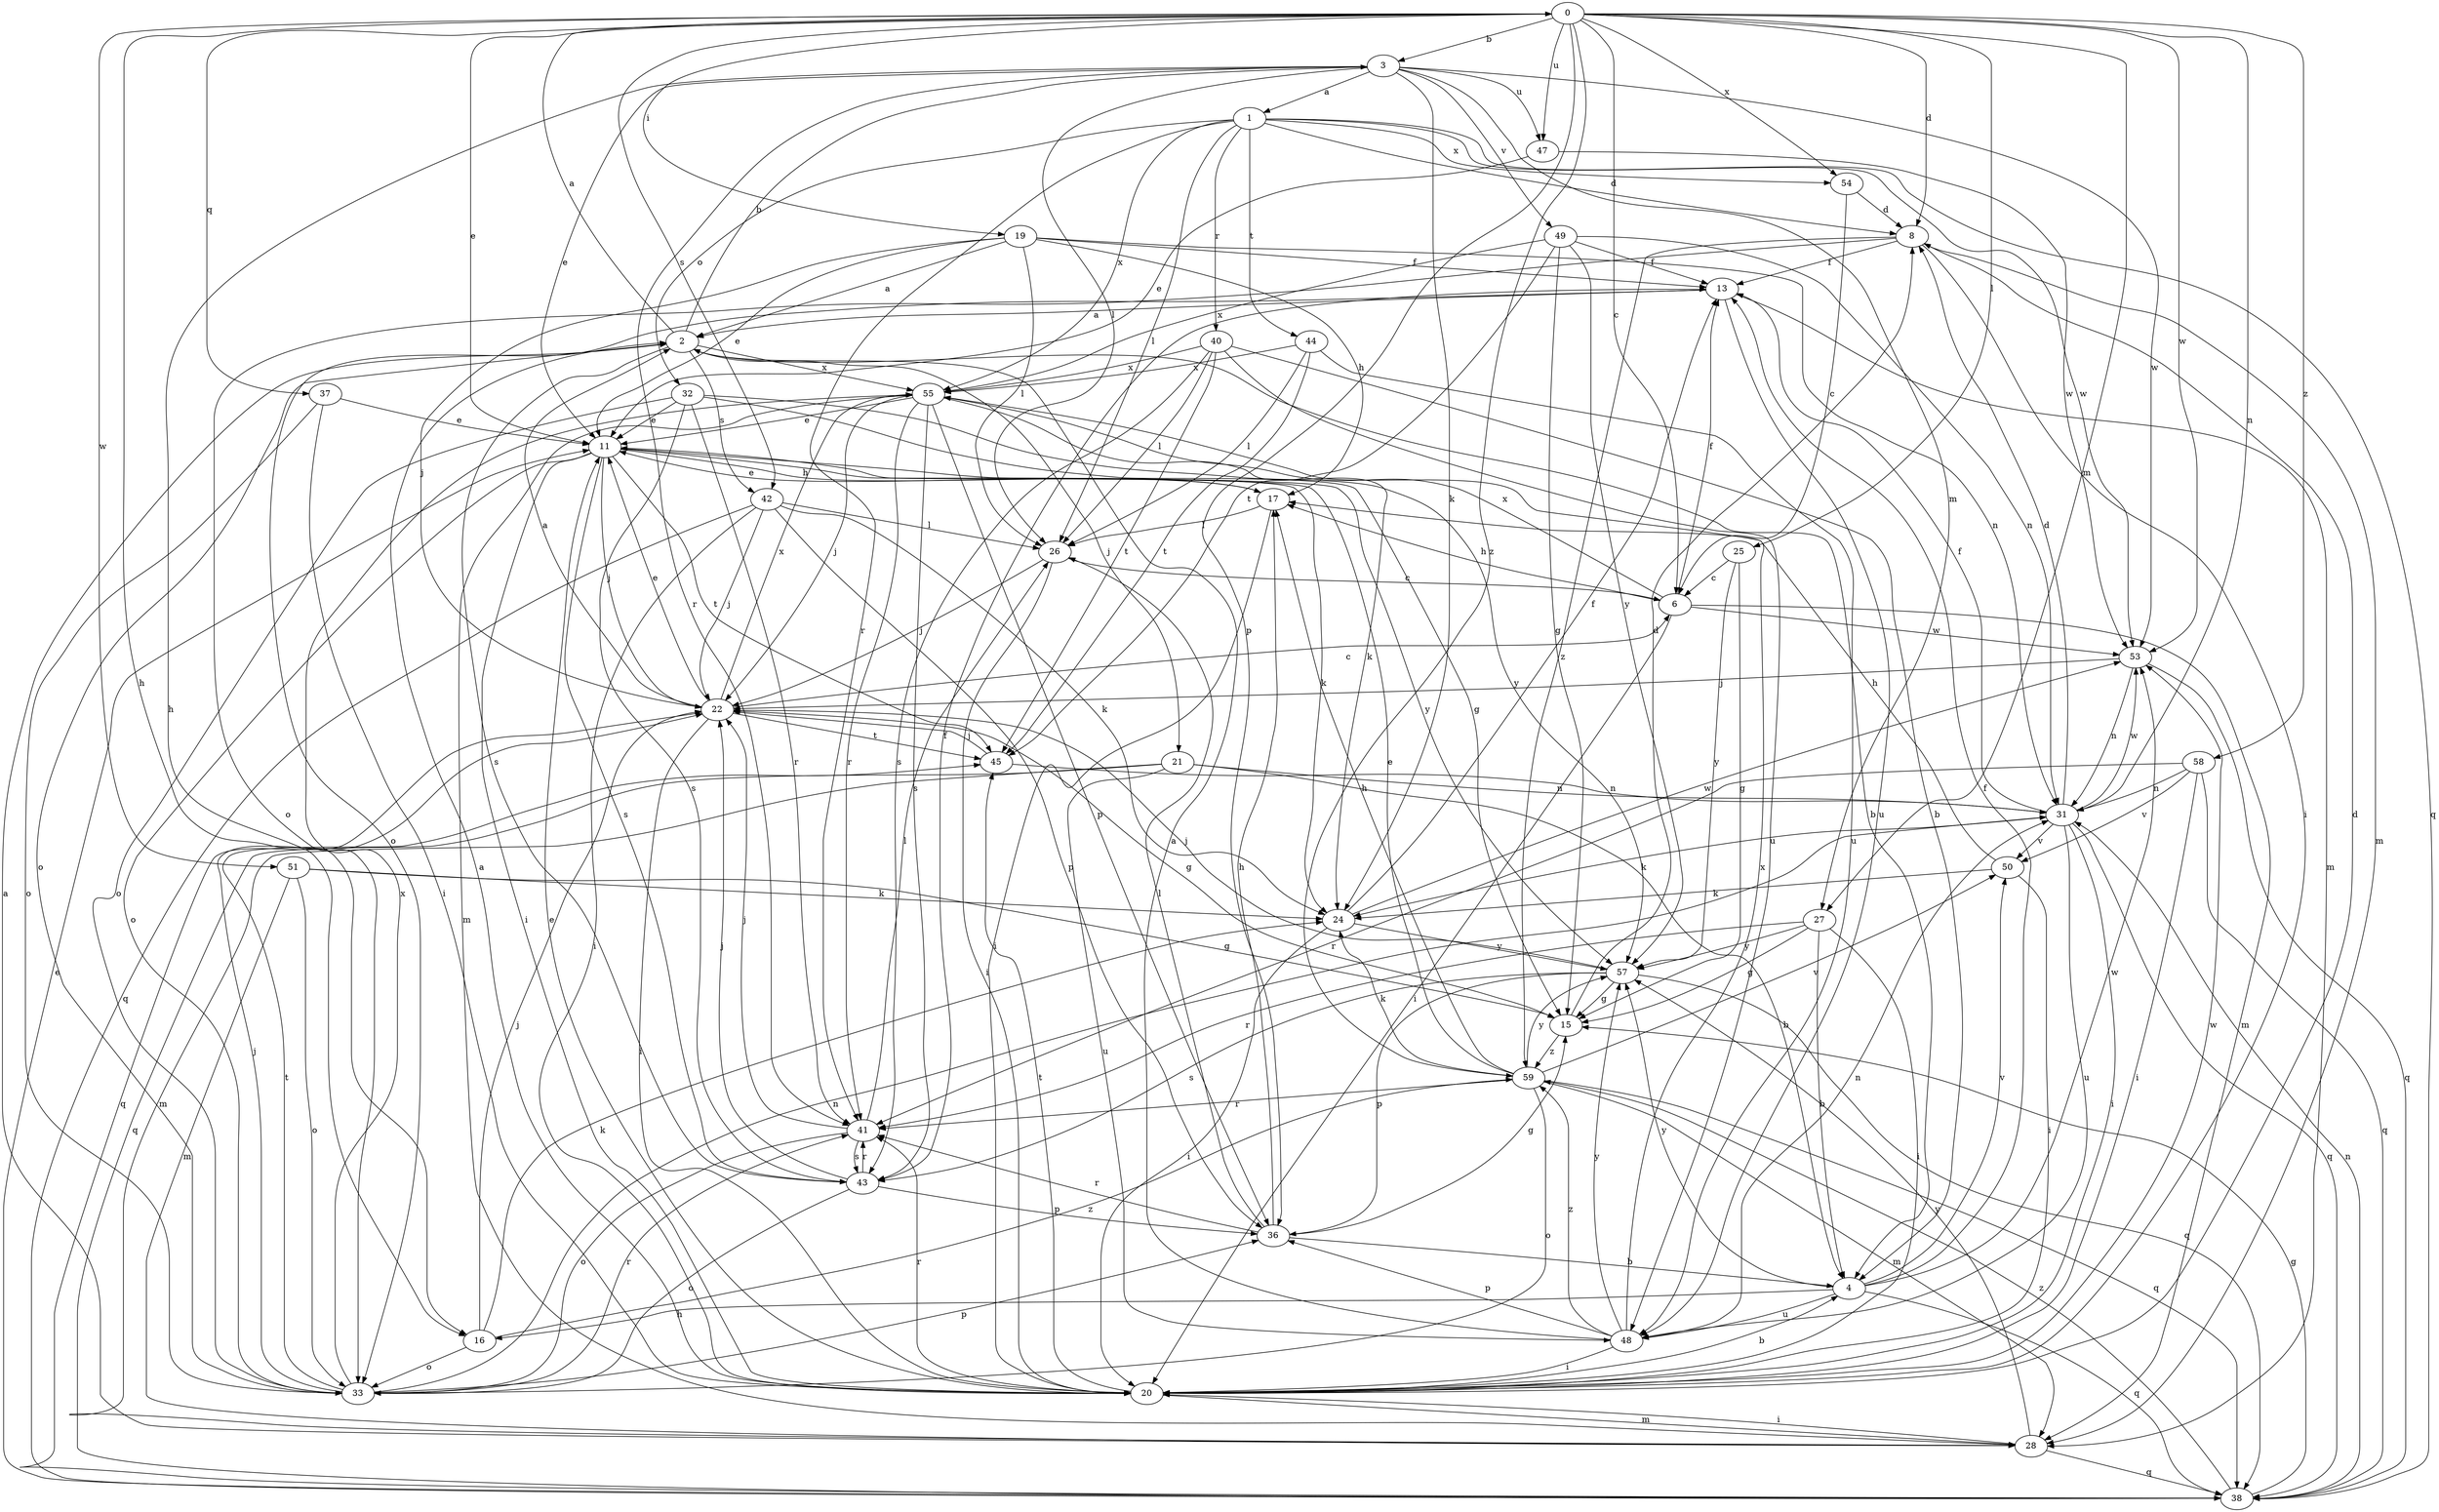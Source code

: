 strict digraph  {
0;
1;
2;
3;
4;
6;
8;
11;
13;
15;
16;
17;
19;
20;
21;
22;
24;
25;
26;
27;
28;
31;
32;
33;
36;
37;
38;
40;
41;
42;
43;
44;
45;
47;
48;
49;
50;
51;
53;
54;
55;
57;
58;
59;
0 -> 3  [label=b];
0 -> 6  [label=c];
0 -> 8  [label=d];
0 -> 11  [label=e];
0 -> 16  [label=h];
0 -> 19  [label=i];
0 -> 25  [label=l];
0 -> 27  [label=m];
0 -> 31  [label=n];
0 -> 36  [label=p];
0 -> 37  [label=q];
0 -> 42  [label=s];
0 -> 47  [label=u];
0 -> 51  [label=w];
0 -> 53  [label=w];
0 -> 54  [label=x];
0 -> 58  [label=z];
0 -> 59  [label=z];
1 -> 8  [label=d];
1 -> 26  [label=l];
1 -> 32  [label=o];
1 -> 38  [label=q];
1 -> 40  [label=r];
1 -> 41  [label=r];
1 -> 44  [label=t];
1 -> 53  [label=w];
1 -> 54  [label=x];
1 -> 55  [label=x];
2 -> 0  [label=a];
2 -> 3  [label=b];
2 -> 4  [label=b];
2 -> 21  [label=j];
2 -> 33  [label=o];
2 -> 42  [label=s];
2 -> 43  [label=s];
2 -> 55  [label=x];
3 -> 1  [label=a];
3 -> 11  [label=e];
3 -> 16  [label=h];
3 -> 24  [label=k];
3 -> 26  [label=l];
3 -> 27  [label=m];
3 -> 41  [label=r];
3 -> 47  [label=u];
3 -> 49  [label=v];
3 -> 53  [label=w];
4 -> 13  [label=f];
4 -> 16  [label=h];
4 -> 38  [label=q];
4 -> 48  [label=u];
4 -> 50  [label=v];
4 -> 53  [label=w];
4 -> 57  [label=y];
6 -> 13  [label=f];
6 -> 17  [label=h];
6 -> 20  [label=i];
6 -> 28  [label=m];
6 -> 53  [label=w];
6 -> 55  [label=x];
8 -> 13  [label=f];
8 -> 20  [label=i];
8 -> 28  [label=m];
8 -> 33  [label=o];
8 -> 59  [label=z];
11 -> 17  [label=h];
11 -> 20  [label=i];
11 -> 22  [label=j];
11 -> 24  [label=k];
11 -> 33  [label=o];
11 -> 43  [label=s];
11 -> 45  [label=t];
11 -> 57  [label=y];
13 -> 2  [label=a];
13 -> 28  [label=m];
13 -> 33  [label=o];
13 -> 48  [label=u];
15 -> 8  [label=d];
15 -> 59  [label=z];
16 -> 22  [label=j];
16 -> 24  [label=k];
16 -> 33  [label=o];
16 -> 59  [label=z];
17 -> 11  [label=e];
17 -> 20  [label=i];
17 -> 26  [label=l];
19 -> 2  [label=a];
19 -> 11  [label=e];
19 -> 13  [label=f];
19 -> 17  [label=h];
19 -> 22  [label=j];
19 -> 26  [label=l];
19 -> 31  [label=n];
20 -> 2  [label=a];
20 -> 4  [label=b];
20 -> 8  [label=d];
20 -> 11  [label=e];
20 -> 28  [label=m];
20 -> 41  [label=r];
20 -> 45  [label=t];
20 -> 53  [label=w];
21 -> 4  [label=b];
21 -> 28  [label=m];
21 -> 31  [label=n];
21 -> 38  [label=q];
21 -> 48  [label=u];
22 -> 2  [label=a];
22 -> 6  [label=c];
22 -> 11  [label=e];
22 -> 15  [label=g];
22 -> 20  [label=i];
22 -> 38  [label=q];
22 -> 45  [label=t];
22 -> 55  [label=x];
24 -> 13  [label=f];
24 -> 20  [label=i];
24 -> 53  [label=w];
24 -> 57  [label=y];
25 -> 6  [label=c];
25 -> 15  [label=g];
25 -> 57  [label=y];
26 -> 6  [label=c];
26 -> 20  [label=i];
26 -> 22  [label=j];
27 -> 4  [label=b];
27 -> 15  [label=g];
27 -> 20  [label=i];
27 -> 41  [label=r];
27 -> 57  [label=y];
28 -> 2  [label=a];
28 -> 20  [label=i];
28 -> 38  [label=q];
28 -> 57  [label=y];
31 -> 8  [label=d];
31 -> 13  [label=f];
31 -> 20  [label=i];
31 -> 24  [label=k];
31 -> 38  [label=q];
31 -> 48  [label=u];
31 -> 50  [label=v];
31 -> 53  [label=w];
32 -> 11  [label=e];
32 -> 15  [label=g];
32 -> 33  [label=o];
32 -> 41  [label=r];
32 -> 43  [label=s];
32 -> 57  [label=y];
33 -> 22  [label=j];
33 -> 31  [label=n];
33 -> 36  [label=p];
33 -> 41  [label=r];
33 -> 45  [label=t];
33 -> 55  [label=x];
36 -> 4  [label=b];
36 -> 15  [label=g];
36 -> 17  [label=h];
36 -> 26  [label=l];
36 -> 41  [label=r];
37 -> 11  [label=e];
37 -> 20  [label=i];
37 -> 33  [label=o];
38 -> 11  [label=e];
38 -> 15  [label=g];
38 -> 31  [label=n];
38 -> 59  [label=z];
40 -> 4  [label=b];
40 -> 26  [label=l];
40 -> 43  [label=s];
40 -> 45  [label=t];
40 -> 48  [label=u];
40 -> 55  [label=x];
41 -> 22  [label=j];
41 -> 26  [label=l];
41 -> 33  [label=o];
41 -> 43  [label=s];
42 -> 20  [label=i];
42 -> 22  [label=j];
42 -> 24  [label=k];
42 -> 26  [label=l];
42 -> 36  [label=p];
42 -> 38  [label=q];
43 -> 13  [label=f];
43 -> 22  [label=j];
43 -> 33  [label=o];
43 -> 36  [label=p];
43 -> 41  [label=r];
44 -> 26  [label=l];
44 -> 45  [label=t];
44 -> 48  [label=u];
44 -> 55  [label=x];
45 -> 22  [label=j];
45 -> 31  [label=n];
47 -> 11  [label=e];
47 -> 53  [label=w];
48 -> 2  [label=a];
48 -> 20  [label=i];
48 -> 31  [label=n];
48 -> 36  [label=p];
48 -> 55  [label=x];
48 -> 57  [label=y];
48 -> 59  [label=z];
49 -> 13  [label=f];
49 -> 15  [label=g];
49 -> 31  [label=n];
49 -> 45  [label=t];
49 -> 55  [label=x];
49 -> 57  [label=y];
50 -> 17  [label=h];
50 -> 20  [label=i];
50 -> 24  [label=k];
51 -> 15  [label=g];
51 -> 24  [label=k];
51 -> 28  [label=m];
51 -> 33  [label=o];
53 -> 22  [label=j];
53 -> 31  [label=n];
53 -> 38  [label=q];
54 -> 6  [label=c];
54 -> 8  [label=d];
55 -> 11  [label=e];
55 -> 22  [label=j];
55 -> 24  [label=k];
55 -> 28  [label=m];
55 -> 36  [label=p];
55 -> 41  [label=r];
55 -> 43  [label=s];
57 -> 15  [label=g];
57 -> 22  [label=j];
57 -> 36  [label=p];
57 -> 38  [label=q];
57 -> 43  [label=s];
58 -> 20  [label=i];
58 -> 31  [label=n];
58 -> 38  [label=q];
58 -> 41  [label=r];
58 -> 50  [label=v];
59 -> 11  [label=e];
59 -> 17  [label=h];
59 -> 24  [label=k];
59 -> 28  [label=m];
59 -> 33  [label=o];
59 -> 38  [label=q];
59 -> 41  [label=r];
59 -> 50  [label=v];
59 -> 57  [label=y];
}
